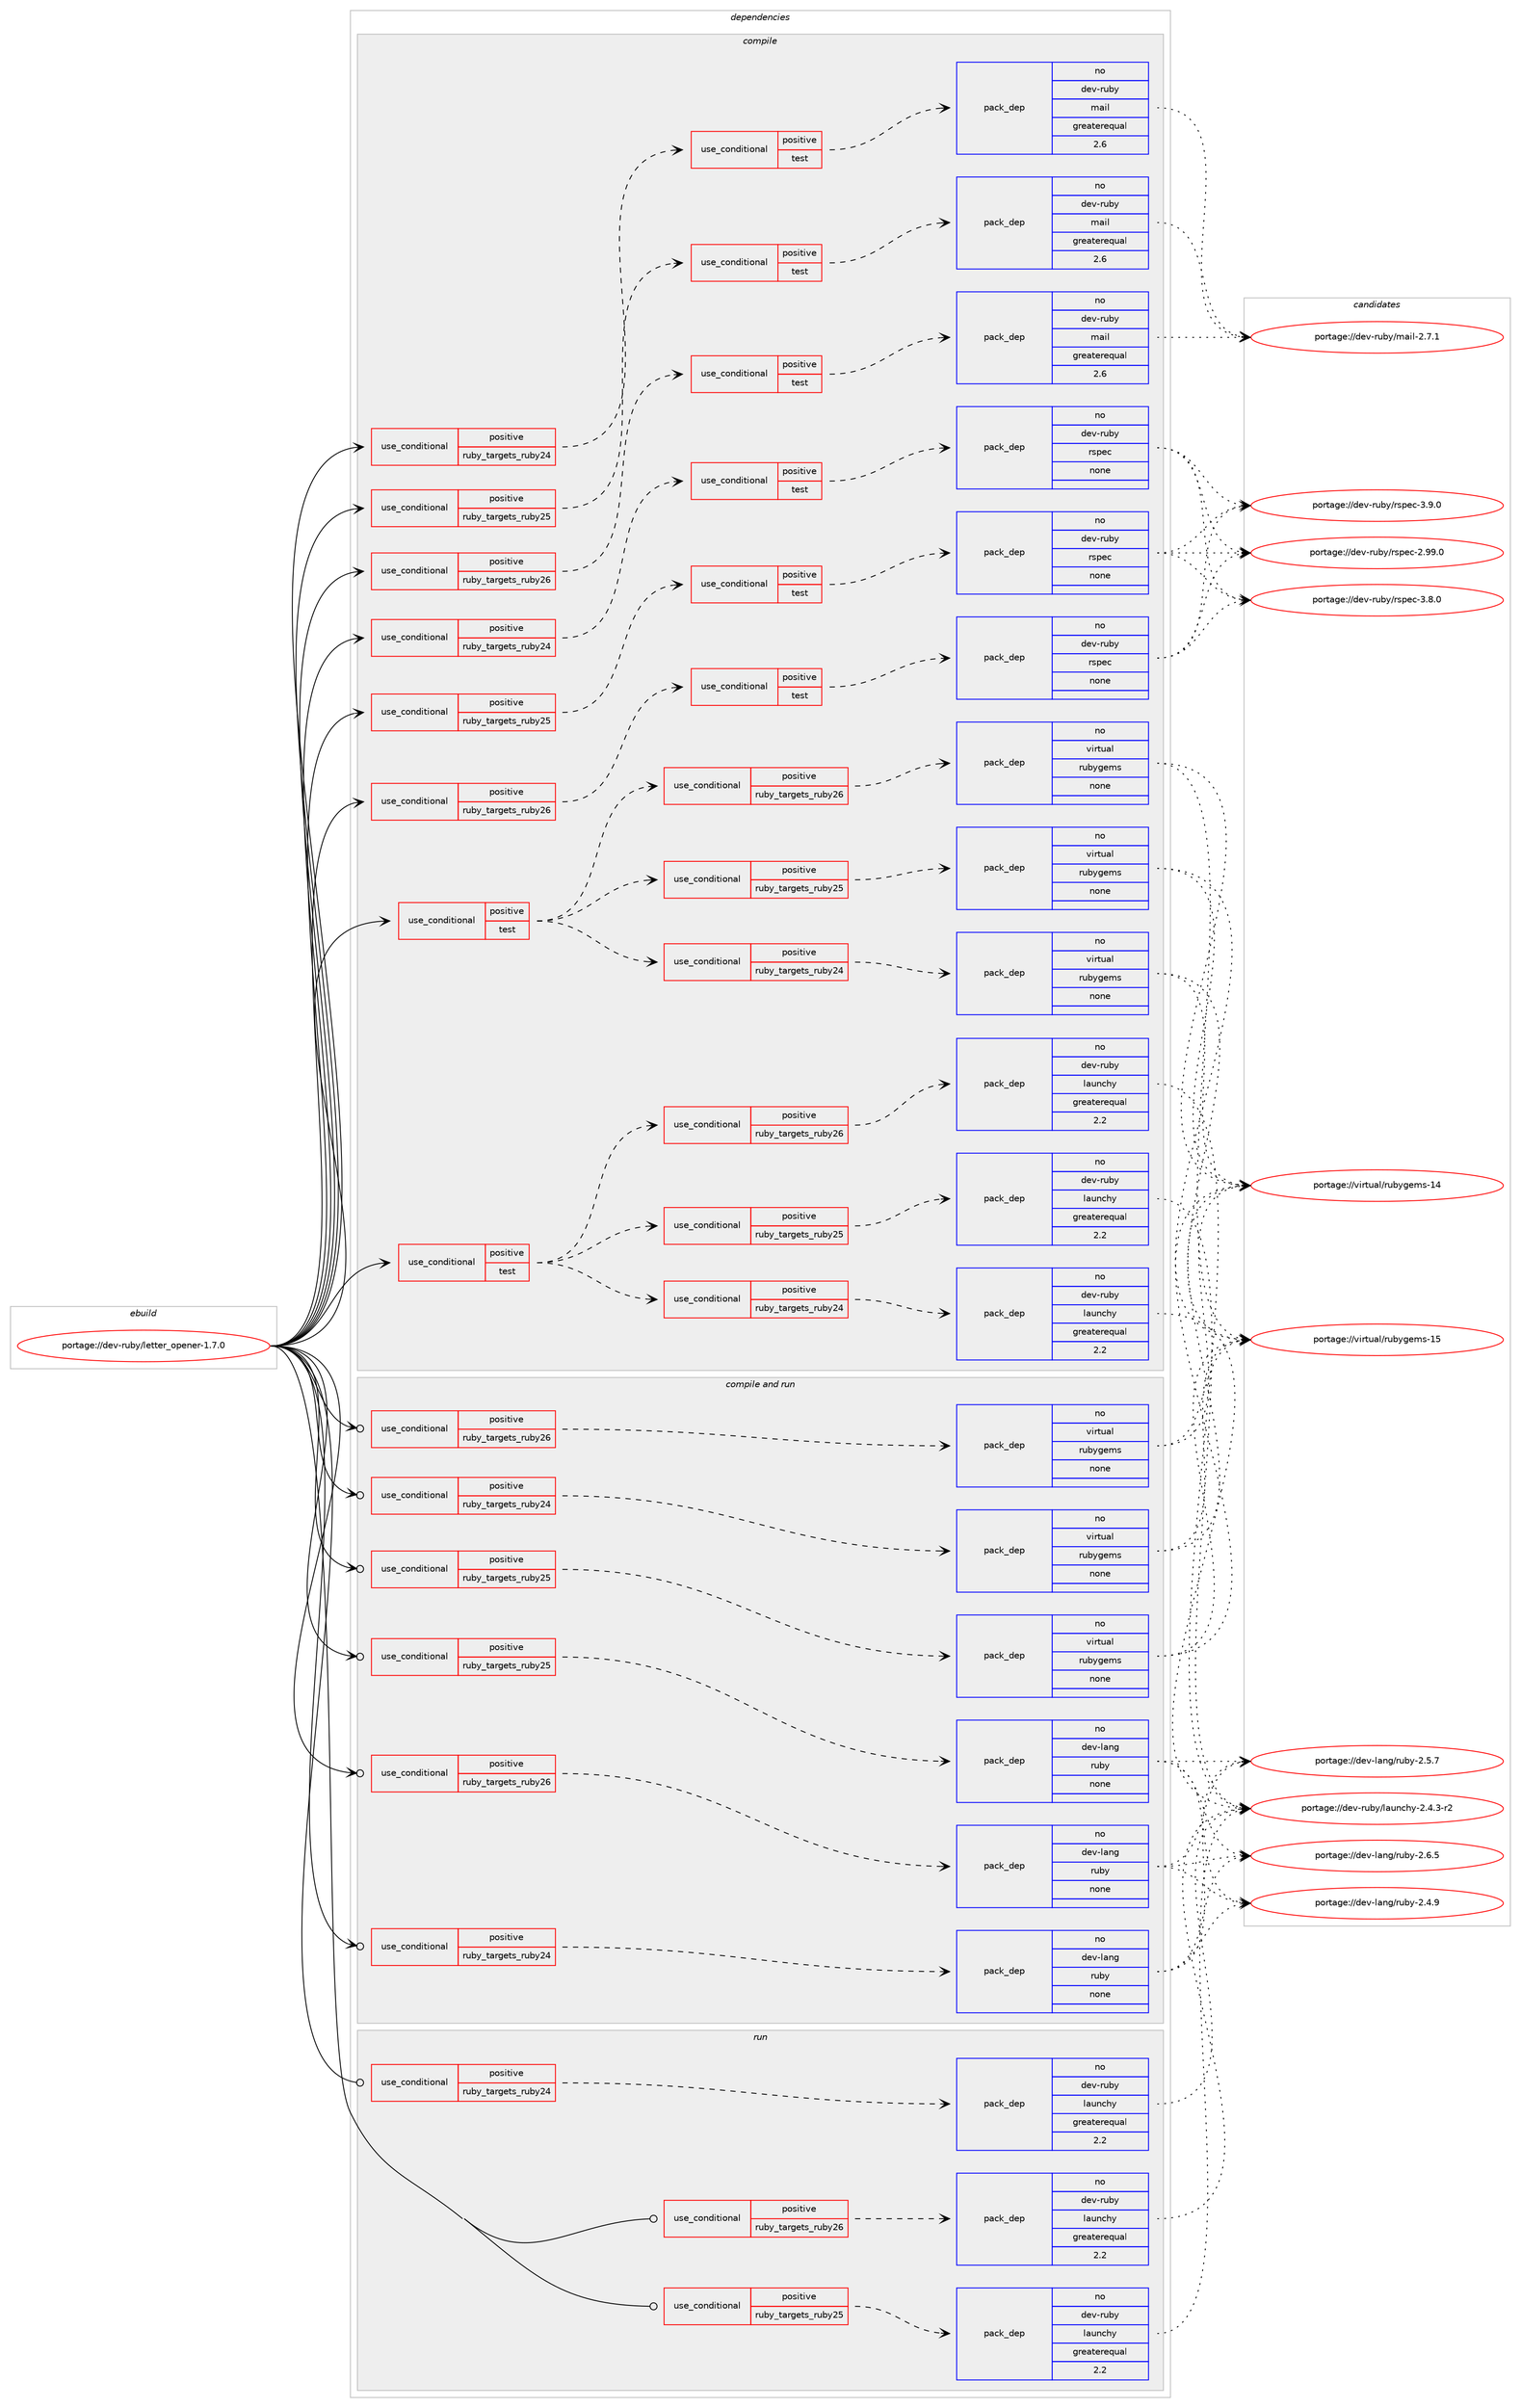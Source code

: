 digraph prolog {

# *************
# Graph options
# *************

newrank=true;
concentrate=true;
compound=true;
graph [rankdir=LR,fontname=Helvetica,fontsize=10,ranksep=1.5];#, ranksep=2.5, nodesep=0.2];
edge  [arrowhead=vee];
node  [fontname=Helvetica,fontsize=10];

# **********
# The ebuild
# **********

subgraph cluster_leftcol {
color=gray;
rank=same;
label=<<i>ebuild</i>>;
id [label="portage://dev-ruby/letter_opener-1.7.0", color=red, width=4, href="../dev-ruby/letter_opener-1.7.0.svg"];
}

# ****************
# The dependencies
# ****************

subgraph cluster_midcol {
color=gray;
label=<<i>dependencies</i>>;
subgraph cluster_compile {
fillcolor="#eeeeee";
style=filled;
label=<<i>compile</i>>;
subgraph cond54933 {
dependency226466 [label=<<TABLE BORDER="0" CELLBORDER="1" CELLSPACING="0" CELLPADDING="4"><TR><TD ROWSPAN="3" CELLPADDING="10">use_conditional</TD></TR><TR><TD>positive</TD></TR><TR><TD>ruby_targets_ruby24</TD></TR></TABLE>>, shape=none, color=red];
subgraph cond54934 {
dependency226467 [label=<<TABLE BORDER="0" CELLBORDER="1" CELLSPACING="0" CELLPADDING="4"><TR><TD ROWSPAN="3" CELLPADDING="10">use_conditional</TD></TR><TR><TD>positive</TD></TR><TR><TD>test</TD></TR></TABLE>>, shape=none, color=red];
subgraph pack168033 {
dependency226468 [label=<<TABLE BORDER="0" CELLBORDER="1" CELLSPACING="0" CELLPADDING="4" WIDTH="220"><TR><TD ROWSPAN="6" CELLPADDING="30">pack_dep</TD></TR><TR><TD WIDTH="110">no</TD></TR><TR><TD>dev-ruby</TD></TR><TR><TD>mail</TD></TR><TR><TD>greaterequal</TD></TR><TR><TD>2.6</TD></TR></TABLE>>, shape=none, color=blue];
}
dependency226467:e -> dependency226468:w [weight=20,style="dashed",arrowhead="vee"];
}
dependency226466:e -> dependency226467:w [weight=20,style="dashed",arrowhead="vee"];
}
id:e -> dependency226466:w [weight=20,style="solid",arrowhead="vee"];
subgraph cond54935 {
dependency226469 [label=<<TABLE BORDER="0" CELLBORDER="1" CELLSPACING="0" CELLPADDING="4"><TR><TD ROWSPAN="3" CELLPADDING="10">use_conditional</TD></TR><TR><TD>positive</TD></TR><TR><TD>ruby_targets_ruby24</TD></TR></TABLE>>, shape=none, color=red];
subgraph cond54936 {
dependency226470 [label=<<TABLE BORDER="0" CELLBORDER="1" CELLSPACING="0" CELLPADDING="4"><TR><TD ROWSPAN="3" CELLPADDING="10">use_conditional</TD></TR><TR><TD>positive</TD></TR><TR><TD>test</TD></TR></TABLE>>, shape=none, color=red];
subgraph pack168034 {
dependency226471 [label=<<TABLE BORDER="0" CELLBORDER="1" CELLSPACING="0" CELLPADDING="4" WIDTH="220"><TR><TD ROWSPAN="6" CELLPADDING="30">pack_dep</TD></TR><TR><TD WIDTH="110">no</TD></TR><TR><TD>dev-ruby</TD></TR><TR><TD>rspec</TD></TR><TR><TD>none</TD></TR><TR><TD></TD></TR></TABLE>>, shape=none, color=blue];
}
dependency226470:e -> dependency226471:w [weight=20,style="dashed",arrowhead="vee"];
}
dependency226469:e -> dependency226470:w [weight=20,style="dashed",arrowhead="vee"];
}
id:e -> dependency226469:w [weight=20,style="solid",arrowhead="vee"];
subgraph cond54937 {
dependency226472 [label=<<TABLE BORDER="0" CELLBORDER="1" CELLSPACING="0" CELLPADDING="4"><TR><TD ROWSPAN="3" CELLPADDING="10">use_conditional</TD></TR><TR><TD>positive</TD></TR><TR><TD>ruby_targets_ruby25</TD></TR></TABLE>>, shape=none, color=red];
subgraph cond54938 {
dependency226473 [label=<<TABLE BORDER="0" CELLBORDER="1" CELLSPACING="0" CELLPADDING="4"><TR><TD ROWSPAN="3" CELLPADDING="10">use_conditional</TD></TR><TR><TD>positive</TD></TR><TR><TD>test</TD></TR></TABLE>>, shape=none, color=red];
subgraph pack168035 {
dependency226474 [label=<<TABLE BORDER="0" CELLBORDER="1" CELLSPACING="0" CELLPADDING="4" WIDTH="220"><TR><TD ROWSPAN="6" CELLPADDING="30">pack_dep</TD></TR><TR><TD WIDTH="110">no</TD></TR><TR><TD>dev-ruby</TD></TR><TR><TD>mail</TD></TR><TR><TD>greaterequal</TD></TR><TR><TD>2.6</TD></TR></TABLE>>, shape=none, color=blue];
}
dependency226473:e -> dependency226474:w [weight=20,style="dashed",arrowhead="vee"];
}
dependency226472:e -> dependency226473:w [weight=20,style="dashed",arrowhead="vee"];
}
id:e -> dependency226472:w [weight=20,style="solid",arrowhead="vee"];
subgraph cond54939 {
dependency226475 [label=<<TABLE BORDER="0" CELLBORDER="1" CELLSPACING="0" CELLPADDING="4"><TR><TD ROWSPAN="3" CELLPADDING="10">use_conditional</TD></TR><TR><TD>positive</TD></TR><TR><TD>ruby_targets_ruby25</TD></TR></TABLE>>, shape=none, color=red];
subgraph cond54940 {
dependency226476 [label=<<TABLE BORDER="0" CELLBORDER="1" CELLSPACING="0" CELLPADDING="4"><TR><TD ROWSPAN="3" CELLPADDING="10">use_conditional</TD></TR><TR><TD>positive</TD></TR><TR><TD>test</TD></TR></TABLE>>, shape=none, color=red];
subgraph pack168036 {
dependency226477 [label=<<TABLE BORDER="0" CELLBORDER="1" CELLSPACING="0" CELLPADDING="4" WIDTH="220"><TR><TD ROWSPAN="6" CELLPADDING="30">pack_dep</TD></TR><TR><TD WIDTH="110">no</TD></TR><TR><TD>dev-ruby</TD></TR><TR><TD>rspec</TD></TR><TR><TD>none</TD></TR><TR><TD></TD></TR></TABLE>>, shape=none, color=blue];
}
dependency226476:e -> dependency226477:w [weight=20,style="dashed",arrowhead="vee"];
}
dependency226475:e -> dependency226476:w [weight=20,style="dashed",arrowhead="vee"];
}
id:e -> dependency226475:w [weight=20,style="solid",arrowhead="vee"];
subgraph cond54941 {
dependency226478 [label=<<TABLE BORDER="0" CELLBORDER="1" CELLSPACING="0" CELLPADDING="4"><TR><TD ROWSPAN="3" CELLPADDING="10">use_conditional</TD></TR><TR><TD>positive</TD></TR><TR><TD>ruby_targets_ruby26</TD></TR></TABLE>>, shape=none, color=red];
subgraph cond54942 {
dependency226479 [label=<<TABLE BORDER="0" CELLBORDER="1" CELLSPACING="0" CELLPADDING="4"><TR><TD ROWSPAN="3" CELLPADDING="10">use_conditional</TD></TR><TR><TD>positive</TD></TR><TR><TD>test</TD></TR></TABLE>>, shape=none, color=red];
subgraph pack168037 {
dependency226480 [label=<<TABLE BORDER="0" CELLBORDER="1" CELLSPACING="0" CELLPADDING="4" WIDTH="220"><TR><TD ROWSPAN="6" CELLPADDING="30">pack_dep</TD></TR><TR><TD WIDTH="110">no</TD></TR><TR><TD>dev-ruby</TD></TR><TR><TD>mail</TD></TR><TR><TD>greaterequal</TD></TR><TR><TD>2.6</TD></TR></TABLE>>, shape=none, color=blue];
}
dependency226479:e -> dependency226480:w [weight=20,style="dashed",arrowhead="vee"];
}
dependency226478:e -> dependency226479:w [weight=20,style="dashed",arrowhead="vee"];
}
id:e -> dependency226478:w [weight=20,style="solid",arrowhead="vee"];
subgraph cond54943 {
dependency226481 [label=<<TABLE BORDER="0" CELLBORDER="1" CELLSPACING="0" CELLPADDING="4"><TR><TD ROWSPAN="3" CELLPADDING="10">use_conditional</TD></TR><TR><TD>positive</TD></TR><TR><TD>ruby_targets_ruby26</TD></TR></TABLE>>, shape=none, color=red];
subgraph cond54944 {
dependency226482 [label=<<TABLE BORDER="0" CELLBORDER="1" CELLSPACING="0" CELLPADDING="4"><TR><TD ROWSPAN="3" CELLPADDING="10">use_conditional</TD></TR><TR><TD>positive</TD></TR><TR><TD>test</TD></TR></TABLE>>, shape=none, color=red];
subgraph pack168038 {
dependency226483 [label=<<TABLE BORDER="0" CELLBORDER="1" CELLSPACING="0" CELLPADDING="4" WIDTH="220"><TR><TD ROWSPAN="6" CELLPADDING="30">pack_dep</TD></TR><TR><TD WIDTH="110">no</TD></TR><TR><TD>dev-ruby</TD></TR><TR><TD>rspec</TD></TR><TR><TD>none</TD></TR><TR><TD></TD></TR></TABLE>>, shape=none, color=blue];
}
dependency226482:e -> dependency226483:w [weight=20,style="dashed",arrowhead="vee"];
}
dependency226481:e -> dependency226482:w [weight=20,style="dashed",arrowhead="vee"];
}
id:e -> dependency226481:w [weight=20,style="solid",arrowhead="vee"];
subgraph cond54945 {
dependency226484 [label=<<TABLE BORDER="0" CELLBORDER="1" CELLSPACING="0" CELLPADDING="4"><TR><TD ROWSPAN="3" CELLPADDING="10">use_conditional</TD></TR><TR><TD>positive</TD></TR><TR><TD>test</TD></TR></TABLE>>, shape=none, color=red];
subgraph cond54946 {
dependency226485 [label=<<TABLE BORDER="0" CELLBORDER="1" CELLSPACING="0" CELLPADDING="4"><TR><TD ROWSPAN="3" CELLPADDING="10">use_conditional</TD></TR><TR><TD>positive</TD></TR><TR><TD>ruby_targets_ruby24</TD></TR></TABLE>>, shape=none, color=red];
subgraph pack168039 {
dependency226486 [label=<<TABLE BORDER="0" CELLBORDER="1" CELLSPACING="0" CELLPADDING="4" WIDTH="220"><TR><TD ROWSPAN="6" CELLPADDING="30">pack_dep</TD></TR><TR><TD WIDTH="110">no</TD></TR><TR><TD>dev-ruby</TD></TR><TR><TD>launchy</TD></TR><TR><TD>greaterequal</TD></TR><TR><TD>2.2</TD></TR></TABLE>>, shape=none, color=blue];
}
dependency226485:e -> dependency226486:w [weight=20,style="dashed",arrowhead="vee"];
}
dependency226484:e -> dependency226485:w [weight=20,style="dashed",arrowhead="vee"];
subgraph cond54947 {
dependency226487 [label=<<TABLE BORDER="0" CELLBORDER="1" CELLSPACING="0" CELLPADDING="4"><TR><TD ROWSPAN="3" CELLPADDING="10">use_conditional</TD></TR><TR><TD>positive</TD></TR><TR><TD>ruby_targets_ruby25</TD></TR></TABLE>>, shape=none, color=red];
subgraph pack168040 {
dependency226488 [label=<<TABLE BORDER="0" CELLBORDER="1" CELLSPACING="0" CELLPADDING="4" WIDTH="220"><TR><TD ROWSPAN="6" CELLPADDING="30">pack_dep</TD></TR><TR><TD WIDTH="110">no</TD></TR><TR><TD>dev-ruby</TD></TR><TR><TD>launchy</TD></TR><TR><TD>greaterequal</TD></TR><TR><TD>2.2</TD></TR></TABLE>>, shape=none, color=blue];
}
dependency226487:e -> dependency226488:w [weight=20,style="dashed",arrowhead="vee"];
}
dependency226484:e -> dependency226487:w [weight=20,style="dashed",arrowhead="vee"];
subgraph cond54948 {
dependency226489 [label=<<TABLE BORDER="0" CELLBORDER="1" CELLSPACING="0" CELLPADDING="4"><TR><TD ROWSPAN="3" CELLPADDING="10">use_conditional</TD></TR><TR><TD>positive</TD></TR><TR><TD>ruby_targets_ruby26</TD></TR></TABLE>>, shape=none, color=red];
subgraph pack168041 {
dependency226490 [label=<<TABLE BORDER="0" CELLBORDER="1" CELLSPACING="0" CELLPADDING="4" WIDTH="220"><TR><TD ROWSPAN="6" CELLPADDING="30">pack_dep</TD></TR><TR><TD WIDTH="110">no</TD></TR><TR><TD>dev-ruby</TD></TR><TR><TD>launchy</TD></TR><TR><TD>greaterequal</TD></TR><TR><TD>2.2</TD></TR></TABLE>>, shape=none, color=blue];
}
dependency226489:e -> dependency226490:w [weight=20,style="dashed",arrowhead="vee"];
}
dependency226484:e -> dependency226489:w [weight=20,style="dashed",arrowhead="vee"];
}
id:e -> dependency226484:w [weight=20,style="solid",arrowhead="vee"];
subgraph cond54949 {
dependency226491 [label=<<TABLE BORDER="0" CELLBORDER="1" CELLSPACING="0" CELLPADDING="4"><TR><TD ROWSPAN="3" CELLPADDING="10">use_conditional</TD></TR><TR><TD>positive</TD></TR><TR><TD>test</TD></TR></TABLE>>, shape=none, color=red];
subgraph cond54950 {
dependency226492 [label=<<TABLE BORDER="0" CELLBORDER="1" CELLSPACING="0" CELLPADDING="4"><TR><TD ROWSPAN="3" CELLPADDING="10">use_conditional</TD></TR><TR><TD>positive</TD></TR><TR><TD>ruby_targets_ruby24</TD></TR></TABLE>>, shape=none, color=red];
subgraph pack168042 {
dependency226493 [label=<<TABLE BORDER="0" CELLBORDER="1" CELLSPACING="0" CELLPADDING="4" WIDTH="220"><TR><TD ROWSPAN="6" CELLPADDING="30">pack_dep</TD></TR><TR><TD WIDTH="110">no</TD></TR><TR><TD>virtual</TD></TR><TR><TD>rubygems</TD></TR><TR><TD>none</TD></TR><TR><TD></TD></TR></TABLE>>, shape=none, color=blue];
}
dependency226492:e -> dependency226493:w [weight=20,style="dashed",arrowhead="vee"];
}
dependency226491:e -> dependency226492:w [weight=20,style="dashed",arrowhead="vee"];
subgraph cond54951 {
dependency226494 [label=<<TABLE BORDER="0" CELLBORDER="1" CELLSPACING="0" CELLPADDING="4"><TR><TD ROWSPAN="3" CELLPADDING="10">use_conditional</TD></TR><TR><TD>positive</TD></TR><TR><TD>ruby_targets_ruby25</TD></TR></TABLE>>, shape=none, color=red];
subgraph pack168043 {
dependency226495 [label=<<TABLE BORDER="0" CELLBORDER="1" CELLSPACING="0" CELLPADDING="4" WIDTH="220"><TR><TD ROWSPAN="6" CELLPADDING="30">pack_dep</TD></TR><TR><TD WIDTH="110">no</TD></TR><TR><TD>virtual</TD></TR><TR><TD>rubygems</TD></TR><TR><TD>none</TD></TR><TR><TD></TD></TR></TABLE>>, shape=none, color=blue];
}
dependency226494:e -> dependency226495:w [weight=20,style="dashed",arrowhead="vee"];
}
dependency226491:e -> dependency226494:w [weight=20,style="dashed",arrowhead="vee"];
subgraph cond54952 {
dependency226496 [label=<<TABLE BORDER="0" CELLBORDER="1" CELLSPACING="0" CELLPADDING="4"><TR><TD ROWSPAN="3" CELLPADDING="10">use_conditional</TD></TR><TR><TD>positive</TD></TR><TR><TD>ruby_targets_ruby26</TD></TR></TABLE>>, shape=none, color=red];
subgraph pack168044 {
dependency226497 [label=<<TABLE BORDER="0" CELLBORDER="1" CELLSPACING="0" CELLPADDING="4" WIDTH="220"><TR><TD ROWSPAN="6" CELLPADDING="30">pack_dep</TD></TR><TR><TD WIDTH="110">no</TD></TR><TR><TD>virtual</TD></TR><TR><TD>rubygems</TD></TR><TR><TD>none</TD></TR><TR><TD></TD></TR></TABLE>>, shape=none, color=blue];
}
dependency226496:e -> dependency226497:w [weight=20,style="dashed",arrowhead="vee"];
}
dependency226491:e -> dependency226496:w [weight=20,style="dashed",arrowhead="vee"];
}
id:e -> dependency226491:w [weight=20,style="solid",arrowhead="vee"];
}
subgraph cluster_compileandrun {
fillcolor="#eeeeee";
style=filled;
label=<<i>compile and run</i>>;
subgraph cond54953 {
dependency226498 [label=<<TABLE BORDER="0" CELLBORDER="1" CELLSPACING="0" CELLPADDING="4"><TR><TD ROWSPAN="3" CELLPADDING="10">use_conditional</TD></TR><TR><TD>positive</TD></TR><TR><TD>ruby_targets_ruby24</TD></TR></TABLE>>, shape=none, color=red];
subgraph pack168045 {
dependency226499 [label=<<TABLE BORDER="0" CELLBORDER="1" CELLSPACING="0" CELLPADDING="4" WIDTH="220"><TR><TD ROWSPAN="6" CELLPADDING="30">pack_dep</TD></TR><TR><TD WIDTH="110">no</TD></TR><TR><TD>dev-lang</TD></TR><TR><TD>ruby</TD></TR><TR><TD>none</TD></TR><TR><TD></TD></TR></TABLE>>, shape=none, color=blue];
}
dependency226498:e -> dependency226499:w [weight=20,style="dashed",arrowhead="vee"];
}
id:e -> dependency226498:w [weight=20,style="solid",arrowhead="odotvee"];
subgraph cond54954 {
dependency226500 [label=<<TABLE BORDER="0" CELLBORDER="1" CELLSPACING="0" CELLPADDING="4"><TR><TD ROWSPAN="3" CELLPADDING="10">use_conditional</TD></TR><TR><TD>positive</TD></TR><TR><TD>ruby_targets_ruby24</TD></TR></TABLE>>, shape=none, color=red];
subgraph pack168046 {
dependency226501 [label=<<TABLE BORDER="0" CELLBORDER="1" CELLSPACING="0" CELLPADDING="4" WIDTH="220"><TR><TD ROWSPAN="6" CELLPADDING="30">pack_dep</TD></TR><TR><TD WIDTH="110">no</TD></TR><TR><TD>virtual</TD></TR><TR><TD>rubygems</TD></TR><TR><TD>none</TD></TR><TR><TD></TD></TR></TABLE>>, shape=none, color=blue];
}
dependency226500:e -> dependency226501:w [weight=20,style="dashed",arrowhead="vee"];
}
id:e -> dependency226500:w [weight=20,style="solid",arrowhead="odotvee"];
subgraph cond54955 {
dependency226502 [label=<<TABLE BORDER="0" CELLBORDER="1" CELLSPACING="0" CELLPADDING="4"><TR><TD ROWSPAN="3" CELLPADDING="10">use_conditional</TD></TR><TR><TD>positive</TD></TR><TR><TD>ruby_targets_ruby25</TD></TR></TABLE>>, shape=none, color=red];
subgraph pack168047 {
dependency226503 [label=<<TABLE BORDER="0" CELLBORDER="1" CELLSPACING="0" CELLPADDING="4" WIDTH="220"><TR><TD ROWSPAN="6" CELLPADDING="30">pack_dep</TD></TR><TR><TD WIDTH="110">no</TD></TR><TR><TD>dev-lang</TD></TR><TR><TD>ruby</TD></TR><TR><TD>none</TD></TR><TR><TD></TD></TR></TABLE>>, shape=none, color=blue];
}
dependency226502:e -> dependency226503:w [weight=20,style="dashed",arrowhead="vee"];
}
id:e -> dependency226502:w [weight=20,style="solid",arrowhead="odotvee"];
subgraph cond54956 {
dependency226504 [label=<<TABLE BORDER="0" CELLBORDER="1" CELLSPACING="0" CELLPADDING="4"><TR><TD ROWSPAN="3" CELLPADDING="10">use_conditional</TD></TR><TR><TD>positive</TD></TR><TR><TD>ruby_targets_ruby25</TD></TR></TABLE>>, shape=none, color=red];
subgraph pack168048 {
dependency226505 [label=<<TABLE BORDER="0" CELLBORDER="1" CELLSPACING="0" CELLPADDING="4" WIDTH="220"><TR><TD ROWSPAN="6" CELLPADDING="30">pack_dep</TD></TR><TR><TD WIDTH="110">no</TD></TR><TR><TD>virtual</TD></TR><TR><TD>rubygems</TD></TR><TR><TD>none</TD></TR><TR><TD></TD></TR></TABLE>>, shape=none, color=blue];
}
dependency226504:e -> dependency226505:w [weight=20,style="dashed",arrowhead="vee"];
}
id:e -> dependency226504:w [weight=20,style="solid",arrowhead="odotvee"];
subgraph cond54957 {
dependency226506 [label=<<TABLE BORDER="0" CELLBORDER="1" CELLSPACING="0" CELLPADDING="4"><TR><TD ROWSPAN="3" CELLPADDING="10">use_conditional</TD></TR><TR><TD>positive</TD></TR><TR><TD>ruby_targets_ruby26</TD></TR></TABLE>>, shape=none, color=red];
subgraph pack168049 {
dependency226507 [label=<<TABLE BORDER="0" CELLBORDER="1" CELLSPACING="0" CELLPADDING="4" WIDTH="220"><TR><TD ROWSPAN="6" CELLPADDING="30">pack_dep</TD></TR><TR><TD WIDTH="110">no</TD></TR><TR><TD>dev-lang</TD></TR><TR><TD>ruby</TD></TR><TR><TD>none</TD></TR><TR><TD></TD></TR></TABLE>>, shape=none, color=blue];
}
dependency226506:e -> dependency226507:w [weight=20,style="dashed",arrowhead="vee"];
}
id:e -> dependency226506:w [weight=20,style="solid",arrowhead="odotvee"];
subgraph cond54958 {
dependency226508 [label=<<TABLE BORDER="0" CELLBORDER="1" CELLSPACING="0" CELLPADDING="4"><TR><TD ROWSPAN="3" CELLPADDING="10">use_conditional</TD></TR><TR><TD>positive</TD></TR><TR><TD>ruby_targets_ruby26</TD></TR></TABLE>>, shape=none, color=red];
subgraph pack168050 {
dependency226509 [label=<<TABLE BORDER="0" CELLBORDER="1" CELLSPACING="0" CELLPADDING="4" WIDTH="220"><TR><TD ROWSPAN="6" CELLPADDING="30">pack_dep</TD></TR><TR><TD WIDTH="110">no</TD></TR><TR><TD>virtual</TD></TR><TR><TD>rubygems</TD></TR><TR><TD>none</TD></TR><TR><TD></TD></TR></TABLE>>, shape=none, color=blue];
}
dependency226508:e -> dependency226509:w [weight=20,style="dashed",arrowhead="vee"];
}
id:e -> dependency226508:w [weight=20,style="solid",arrowhead="odotvee"];
}
subgraph cluster_run {
fillcolor="#eeeeee";
style=filled;
label=<<i>run</i>>;
subgraph cond54959 {
dependency226510 [label=<<TABLE BORDER="0" CELLBORDER="1" CELLSPACING="0" CELLPADDING="4"><TR><TD ROWSPAN="3" CELLPADDING="10">use_conditional</TD></TR><TR><TD>positive</TD></TR><TR><TD>ruby_targets_ruby24</TD></TR></TABLE>>, shape=none, color=red];
subgraph pack168051 {
dependency226511 [label=<<TABLE BORDER="0" CELLBORDER="1" CELLSPACING="0" CELLPADDING="4" WIDTH="220"><TR><TD ROWSPAN="6" CELLPADDING="30">pack_dep</TD></TR><TR><TD WIDTH="110">no</TD></TR><TR><TD>dev-ruby</TD></TR><TR><TD>launchy</TD></TR><TR><TD>greaterequal</TD></TR><TR><TD>2.2</TD></TR></TABLE>>, shape=none, color=blue];
}
dependency226510:e -> dependency226511:w [weight=20,style="dashed",arrowhead="vee"];
}
id:e -> dependency226510:w [weight=20,style="solid",arrowhead="odot"];
subgraph cond54960 {
dependency226512 [label=<<TABLE BORDER="0" CELLBORDER="1" CELLSPACING="0" CELLPADDING="4"><TR><TD ROWSPAN="3" CELLPADDING="10">use_conditional</TD></TR><TR><TD>positive</TD></TR><TR><TD>ruby_targets_ruby25</TD></TR></TABLE>>, shape=none, color=red];
subgraph pack168052 {
dependency226513 [label=<<TABLE BORDER="0" CELLBORDER="1" CELLSPACING="0" CELLPADDING="4" WIDTH="220"><TR><TD ROWSPAN="6" CELLPADDING="30">pack_dep</TD></TR><TR><TD WIDTH="110">no</TD></TR><TR><TD>dev-ruby</TD></TR><TR><TD>launchy</TD></TR><TR><TD>greaterequal</TD></TR><TR><TD>2.2</TD></TR></TABLE>>, shape=none, color=blue];
}
dependency226512:e -> dependency226513:w [weight=20,style="dashed",arrowhead="vee"];
}
id:e -> dependency226512:w [weight=20,style="solid",arrowhead="odot"];
subgraph cond54961 {
dependency226514 [label=<<TABLE BORDER="0" CELLBORDER="1" CELLSPACING="0" CELLPADDING="4"><TR><TD ROWSPAN="3" CELLPADDING="10">use_conditional</TD></TR><TR><TD>positive</TD></TR><TR><TD>ruby_targets_ruby26</TD></TR></TABLE>>, shape=none, color=red];
subgraph pack168053 {
dependency226515 [label=<<TABLE BORDER="0" CELLBORDER="1" CELLSPACING="0" CELLPADDING="4" WIDTH="220"><TR><TD ROWSPAN="6" CELLPADDING="30">pack_dep</TD></TR><TR><TD WIDTH="110">no</TD></TR><TR><TD>dev-ruby</TD></TR><TR><TD>launchy</TD></TR><TR><TD>greaterequal</TD></TR><TR><TD>2.2</TD></TR></TABLE>>, shape=none, color=blue];
}
dependency226514:e -> dependency226515:w [weight=20,style="dashed",arrowhead="vee"];
}
id:e -> dependency226514:w [weight=20,style="solid",arrowhead="odot"];
}
}

# **************
# The candidates
# **************

subgraph cluster_choices {
rank=same;
color=gray;
label=<<i>candidates</i>>;

subgraph choice168033 {
color=black;
nodesep=1;
choiceportage10010111845114117981214710997105108455046554649 [label="portage://dev-ruby/mail-2.7.1", color=red, width=4,href="../dev-ruby/mail-2.7.1.svg"];
dependency226468:e -> choiceportage10010111845114117981214710997105108455046554649:w [style=dotted,weight="100"];
}
subgraph choice168034 {
color=black;
nodesep=1;
choiceportage1001011184511411798121471141151121019945504657574648 [label="portage://dev-ruby/rspec-2.99.0", color=red, width=4,href="../dev-ruby/rspec-2.99.0.svg"];
choiceportage10010111845114117981214711411511210199455146564648 [label="portage://dev-ruby/rspec-3.8.0", color=red, width=4,href="../dev-ruby/rspec-3.8.0.svg"];
choiceportage10010111845114117981214711411511210199455146574648 [label="portage://dev-ruby/rspec-3.9.0", color=red, width=4,href="../dev-ruby/rspec-3.9.0.svg"];
dependency226471:e -> choiceportage1001011184511411798121471141151121019945504657574648:w [style=dotted,weight="100"];
dependency226471:e -> choiceportage10010111845114117981214711411511210199455146564648:w [style=dotted,weight="100"];
dependency226471:e -> choiceportage10010111845114117981214711411511210199455146574648:w [style=dotted,weight="100"];
}
subgraph choice168035 {
color=black;
nodesep=1;
choiceportage10010111845114117981214710997105108455046554649 [label="portage://dev-ruby/mail-2.7.1", color=red, width=4,href="../dev-ruby/mail-2.7.1.svg"];
dependency226474:e -> choiceportage10010111845114117981214710997105108455046554649:w [style=dotted,weight="100"];
}
subgraph choice168036 {
color=black;
nodesep=1;
choiceportage1001011184511411798121471141151121019945504657574648 [label="portage://dev-ruby/rspec-2.99.0", color=red, width=4,href="../dev-ruby/rspec-2.99.0.svg"];
choiceportage10010111845114117981214711411511210199455146564648 [label="portage://dev-ruby/rspec-3.8.0", color=red, width=4,href="../dev-ruby/rspec-3.8.0.svg"];
choiceportage10010111845114117981214711411511210199455146574648 [label="portage://dev-ruby/rspec-3.9.0", color=red, width=4,href="../dev-ruby/rspec-3.9.0.svg"];
dependency226477:e -> choiceportage1001011184511411798121471141151121019945504657574648:w [style=dotted,weight="100"];
dependency226477:e -> choiceportage10010111845114117981214711411511210199455146564648:w [style=dotted,weight="100"];
dependency226477:e -> choiceportage10010111845114117981214711411511210199455146574648:w [style=dotted,weight="100"];
}
subgraph choice168037 {
color=black;
nodesep=1;
choiceportage10010111845114117981214710997105108455046554649 [label="portage://dev-ruby/mail-2.7.1", color=red, width=4,href="../dev-ruby/mail-2.7.1.svg"];
dependency226480:e -> choiceportage10010111845114117981214710997105108455046554649:w [style=dotted,weight="100"];
}
subgraph choice168038 {
color=black;
nodesep=1;
choiceportage1001011184511411798121471141151121019945504657574648 [label="portage://dev-ruby/rspec-2.99.0", color=red, width=4,href="../dev-ruby/rspec-2.99.0.svg"];
choiceportage10010111845114117981214711411511210199455146564648 [label="portage://dev-ruby/rspec-3.8.0", color=red, width=4,href="../dev-ruby/rspec-3.8.0.svg"];
choiceportage10010111845114117981214711411511210199455146574648 [label="portage://dev-ruby/rspec-3.9.0", color=red, width=4,href="../dev-ruby/rspec-3.9.0.svg"];
dependency226483:e -> choiceportage1001011184511411798121471141151121019945504657574648:w [style=dotted,weight="100"];
dependency226483:e -> choiceportage10010111845114117981214711411511210199455146564648:w [style=dotted,weight="100"];
dependency226483:e -> choiceportage10010111845114117981214711411511210199455146574648:w [style=dotted,weight="100"];
}
subgraph choice168039 {
color=black;
nodesep=1;
choiceportage10010111845114117981214710897117110991041214550465246514511450 [label="portage://dev-ruby/launchy-2.4.3-r2", color=red, width=4,href="../dev-ruby/launchy-2.4.3-r2.svg"];
dependency226486:e -> choiceportage10010111845114117981214710897117110991041214550465246514511450:w [style=dotted,weight="100"];
}
subgraph choice168040 {
color=black;
nodesep=1;
choiceportage10010111845114117981214710897117110991041214550465246514511450 [label="portage://dev-ruby/launchy-2.4.3-r2", color=red, width=4,href="../dev-ruby/launchy-2.4.3-r2.svg"];
dependency226488:e -> choiceportage10010111845114117981214710897117110991041214550465246514511450:w [style=dotted,weight="100"];
}
subgraph choice168041 {
color=black;
nodesep=1;
choiceportage10010111845114117981214710897117110991041214550465246514511450 [label="portage://dev-ruby/launchy-2.4.3-r2", color=red, width=4,href="../dev-ruby/launchy-2.4.3-r2.svg"];
dependency226490:e -> choiceportage10010111845114117981214710897117110991041214550465246514511450:w [style=dotted,weight="100"];
}
subgraph choice168042 {
color=black;
nodesep=1;
choiceportage118105114116117971084711411798121103101109115454952 [label="portage://virtual/rubygems-14", color=red, width=4,href="../virtual/rubygems-14.svg"];
choiceportage118105114116117971084711411798121103101109115454953 [label="portage://virtual/rubygems-15", color=red, width=4,href="../virtual/rubygems-15.svg"];
dependency226493:e -> choiceportage118105114116117971084711411798121103101109115454952:w [style=dotted,weight="100"];
dependency226493:e -> choiceportage118105114116117971084711411798121103101109115454953:w [style=dotted,weight="100"];
}
subgraph choice168043 {
color=black;
nodesep=1;
choiceportage118105114116117971084711411798121103101109115454952 [label="portage://virtual/rubygems-14", color=red, width=4,href="../virtual/rubygems-14.svg"];
choiceportage118105114116117971084711411798121103101109115454953 [label="portage://virtual/rubygems-15", color=red, width=4,href="../virtual/rubygems-15.svg"];
dependency226495:e -> choiceportage118105114116117971084711411798121103101109115454952:w [style=dotted,weight="100"];
dependency226495:e -> choiceportage118105114116117971084711411798121103101109115454953:w [style=dotted,weight="100"];
}
subgraph choice168044 {
color=black;
nodesep=1;
choiceportage118105114116117971084711411798121103101109115454952 [label="portage://virtual/rubygems-14", color=red, width=4,href="../virtual/rubygems-14.svg"];
choiceportage118105114116117971084711411798121103101109115454953 [label="portage://virtual/rubygems-15", color=red, width=4,href="../virtual/rubygems-15.svg"];
dependency226497:e -> choiceportage118105114116117971084711411798121103101109115454952:w [style=dotted,weight="100"];
dependency226497:e -> choiceportage118105114116117971084711411798121103101109115454953:w [style=dotted,weight="100"];
}
subgraph choice168045 {
color=black;
nodesep=1;
choiceportage10010111845108971101034711411798121455046524657 [label="portage://dev-lang/ruby-2.4.9", color=red, width=4,href="../dev-lang/ruby-2.4.9.svg"];
choiceportage10010111845108971101034711411798121455046534655 [label="portage://dev-lang/ruby-2.5.7", color=red, width=4,href="../dev-lang/ruby-2.5.7.svg"];
choiceportage10010111845108971101034711411798121455046544653 [label="portage://dev-lang/ruby-2.6.5", color=red, width=4,href="../dev-lang/ruby-2.6.5.svg"];
dependency226499:e -> choiceportage10010111845108971101034711411798121455046524657:w [style=dotted,weight="100"];
dependency226499:e -> choiceportage10010111845108971101034711411798121455046534655:w [style=dotted,weight="100"];
dependency226499:e -> choiceportage10010111845108971101034711411798121455046544653:w [style=dotted,weight="100"];
}
subgraph choice168046 {
color=black;
nodesep=1;
choiceportage118105114116117971084711411798121103101109115454952 [label="portage://virtual/rubygems-14", color=red, width=4,href="../virtual/rubygems-14.svg"];
choiceportage118105114116117971084711411798121103101109115454953 [label="portage://virtual/rubygems-15", color=red, width=4,href="../virtual/rubygems-15.svg"];
dependency226501:e -> choiceportage118105114116117971084711411798121103101109115454952:w [style=dotted,weight="100"];
dependency226501:e -> choiceportage118105114116117971084711411798121103101109115454953:w [style=dotted,weight="100"];
}
subgraph choice168047 {
color=black;
nodesep=1;
choiceportage10010111845108971101034711411798121455046524657 [label="portage://dev-lang/ruby-2.4.9", color=red, width=4,href="../dev-lang/ruby-2.4.9.svg"];
choiceportage10010111845108971101034711411798121455046534655 [label="portage://dev-lang/ruby-2.5.7", color=red, width=4,href="../dev-lang/ruby-2.5.7.svg"];
choiceportage10010111845108971101034711411798121455046544653 [label="portage://dev-lang/ruby-2.6.5", color=red, width=4,href="../dev-lang/ruby-2.6.5.svg"];
dependency226503:e -> choiceportage10010111845108971101034711411798121455046524657:w [style=dotted,weight="100"];
dependency226503:e -> choiceportage10010111845108971101034711411798121455046534655:w [style=dotted,weight="100"];
dependency226503:e -> choiceportage10010111845108971101034711411798121455046544653:w [style=dotted,weight="100"];
}
subgraph choice168048 {
color=black;
nodesep=1;
choiceportage118105114116117971084711411798121103101109115454952 [label="portage://virtual/rubygems-14", color=red, width=4,href="../virtual/rubygems-14.svg"];
choiceportage118105114116117971084711411798121103101109115454953 [label="portage://virtual/rubygems-15", color=red, width=4,href="../virtual/rubygems-15.svg"];
dependency226505:e -> choiceportage118105114116117971084711411798121103101109115454952:w [style=dotted,weight="100"];
dependency226505:e -> choiceportage118105114116117971084711411798121103101109115454953:w [style=dotted,weight="100"];
}
subgraph choice168049 {
color=black;
nodesep=1;
choiceportage10010111845108971101034711411798121455046524657 [label="portage://dev-lang/ruby-2.4.9", color=red, width=4,href="../dev-lang/ruby-2.4.9.svg"];
choiceportage10010111845108971101034711411798121455046534655 [label="portage://dev-lang/ruby-2.5.7", color=red, width=4,href="../dev-lang/ruby-2.5.7.svg"];
choiceportage10010111845108971101034711411798121455046544653 [label="portage://dev-lang/ruby-2.6.5", color=red, width=4,href="../dev-lang/ruby-2.6.5.svg"];
dependency226507:e -> choiceportage10010111845108971101034711411798121455046524657:w [style=dotted,weight="100"];
dependency226507:e -> choiceportage10010111845108971101034711411798121455046534655:w [style=dotted,weight="100"];
dependency226507:e -> choiceportage10010111845108971101034711411798121455046544653:w [style=dotted,weight="100"];
}
subgraph choice168050 {
color=black;
nodesep=1;
choiceportage118105114116117971084711411798121103101109115454952 [label="portage://virtual/rubygems-14", color=red, width=4,href="../virtual/rubygems-14.svg"];
choiceportage118105114116117971084711411798121103101109115454953 [label="portage://virtual/rubygems-15", color=red, width=4,href="../virtual/rubygems-15.svg"];
dependency226509:e -> choiceportage118105114116117971084711411798121103101109115454952:w [style=dotted,weight="100"];
dependency226509:e -> choiceportage118105114116117971084711411798121103101109115454953:w [style=dotted,weight="100"];
}
subgraph choice168051 {
color=black;
nodesep=1;
choiceportage10010111845114117981214710897117110991041214550465246514511450 [label="portage://dev-ruby/launchy-2.4.3-r2", color=red, width=4,href="../dev-ruby/launchy-2.4.3-r2.svg"];
dependency226511:e -> choiceportage10010111845114117981214710897117110991041214550465246514511450:w [style=dotted,weight="100"];
}
subgraph choice168052 {
color=black;
nodesep=1;
choiceportage10010111845114117981214710897117110991041214550465246514511450 [label="portage://dev-ruby/launchy-2.4.3-r2", color=red, width=4,href="../dev-ruby/launchy-2.4.3-r2.svg"];
dependency226513:e -> choiceportage10010111845114117981214710897117110991041214550465246514511450:w [style=dotted,weight="100"];
}
subgraph choice168053 {
color=black;
nodesep=1;
choiceportage10010111845114117981214710897117110991041214550465246514511450 [label="portage://dev-ruby/launchy-2.4.3-r2", color=red, width=4,href="../dev-ruby/launchy-2.4.3-r2.svg"];
dependency226515:e -> choiceportage10010111845114117981214710897117110991041214550465246514511450:w [style=dotted,weight="100"];
}
}

}

